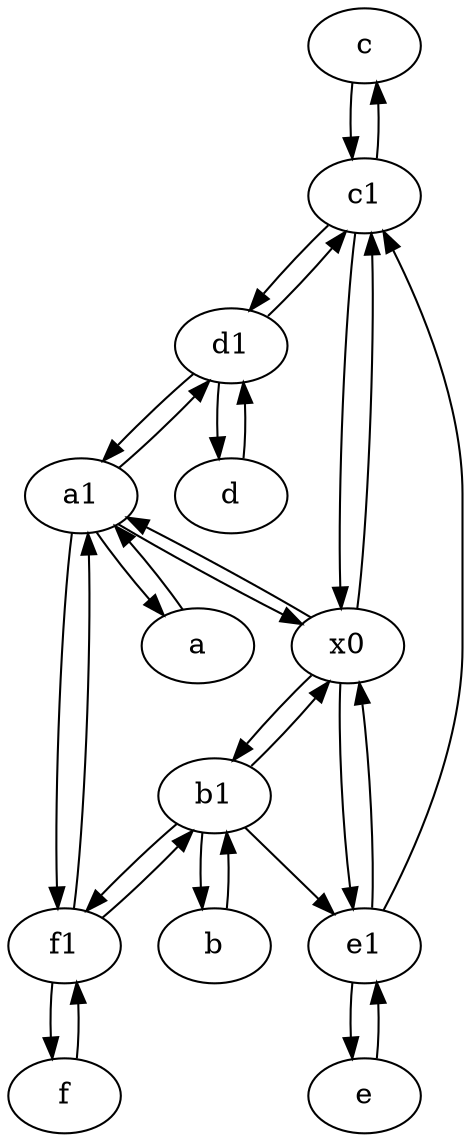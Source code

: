 digraph  {
	c [pos="20,10!"];
	b1 [pos="45,20!"];
	x0;
	a [pos="40,10!"];
	d1 [pos="25,30!"];
	e [pos="30,50!"];
	d [pos="20,30!"];
	f [pos="15,45!"];
	c1 [pos="30,15!"];
	a1 [pos="40,15!"];
	b [pos="50,20!"];
	e1 [pos="25,45!"];
	f1;
	d1 -> c1;
	c1 -> c;
	f1 -> b1;
	x0 -> c1;
	b1 -> f1;
	a -> a1;
	f1 -> a1;
	b -> b1;
	e1 -> x0;
	f -> f1;
	a1 -> d1;
	b1 -> e1;
	d1 -> d;
	c1 -> d1;
	x0 -> b1;
	d1 -> a1;
	c1 -> x0;
	a1 -> x0;
	b1 -> x0;
	c -> c1;
	x0 -> a1;
	f1 -> f;
	a1 -> a;
	e1 -> e;
	b1 -> b;
	a1 -> f1;
	x0 -> e1;
	d -> d1;
	e -> e1;
	e1 -> c1;

	}